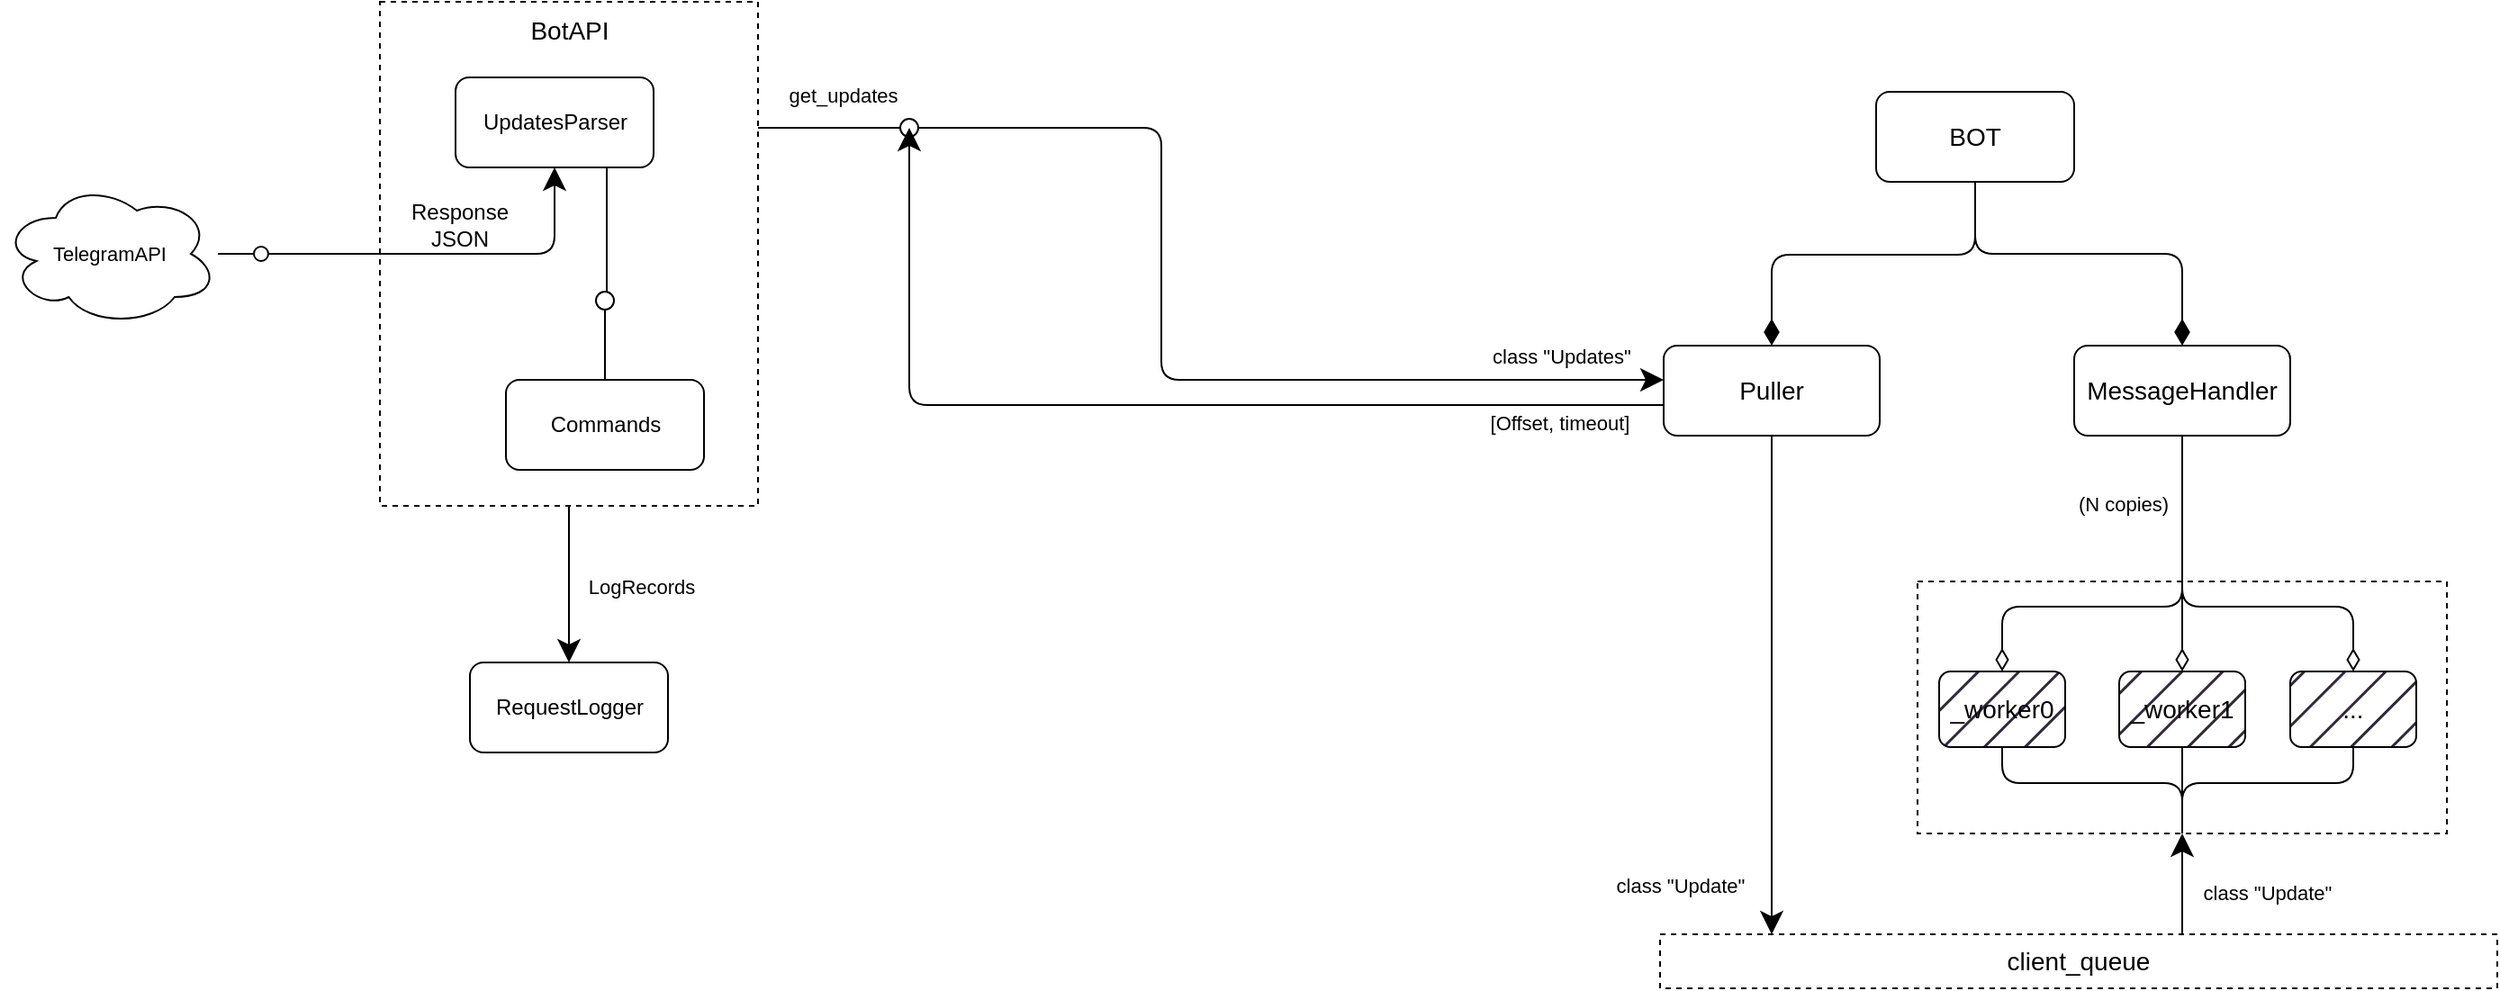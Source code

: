 <mxfile version="21.1.2" type="device">
  <diagram name="Page-1" id="KMIJu9SUoFddjLStjRd3">
    <mxGraphModel dx="1313" dy="836" grid="1" gridSize="14" guides="1" tooltips="1" connect="1" arrows="1" fold="1" page="1" pageScale="1" pageWidth="2000" pageHeight="2000" math="0" shadow="0">
      <root>
        <mxCell id="0" />
        <mxCell id="1" parent="0" />
        <mxCell id="okHqlmrkO_ewKU-8Wxpq-12" style="edgeStyle=orthogonalEdgeStyle;shape=connector;rounded=1;orthogonalLoop=1;jettySize=auto;html=1;labelBackgroundColor=default;strokeColor=default;fontFamily=Helvetica;fontSize=11;fontColor=default;endArrow=diamondThin;endFill=1;endSize=12;" edge="1" parent="1" source="hPBPj24CmlkM587IV644-1" target="hPBPj24CmlkM587IV644-8">
          <mxGeometry relative="1" as="geometry" />
        </mxCell>
        <mxCell id="hPBPj24CmlkM587IV644-1" value="&lt;font style=&quot;font-size: 14px;&quot;&gt;BOT&lt;/font&gt;" style="rounded=1;whiteSpace=wrap;html=1;" parent="1" vertex="1">
          <mxGeometry x="1055" y="176" width="110" height="50" as="geometry" />
        </mxCell>
        <mxCell id="hPBPj24CmlkM587IV644-4" value="" style="endArrow=none;html=1;rounded=0;align=center;verticalAlign=top;endFill=0;labelBackgroundColor=none;endSize=2;" parent="1" source="hPBPj24CmlkM587IV644-12" target="hPBPj24CmlkM587IV644-5" edge="1">
          <mxGeometry relative="1" as="geometry">
            <mxPoint x="140" y="266" as="sourcePoint" />
          </mxGeometry>
        </mxCell>
        <mxCell id="hPBPj24CmlkM587IV644-5" value="" style="ellipse;html=1;fontSize=11;align=center;fillColor=none;points=[];aspect=fixed;resizable=0;verticalAlign=bottom;labelPosition=center;verticalLabelPosition=top;flipH=1;" parent="1" vertex="1">
          <mxGeometry x="154" y="262" width="8" height="8" as="geometry" />
        </mxCell>
        <mxCell id="okHqlmrkO_ewKU-8Wxpq-5" style="edgeStyle=orthogonalEdgeStyle;rounded=1;orthogonalLoop=1;jettySize=auto;html=1;endSize=10;" edge="1" parent="1" source="hPBPj24CmlkM587IV644-5" target="okHqlmrkO_ewKU-8Wxpq-7">
          <mxGeometry relative="1" as="geometry" />
        </mxCell>
        <mxCell id="hPBPj24CmlkM587IV644-7" value="&lt;font style=&quot;font-size: 14px;&quot;&gt;MessageHandler&lt;/font&gt;" style="rounded=1;whiteSpace=wrap;html=1;" parent="1" vertex="1">
          <mxGeometry x="1165" y="317" width="120" height="50" as="geometry" />
        </mxCell>
        <mxCell id="okHqlmrkO_ewKU-8Wxpq-19" style="edgeStyle=orthogonalEdgeStyle;shape=connector;rounded=1;orthogonalLoop=1;jettySize=auto;html=1;labelBackgroundColor=default;strokeColor=default;fontFamily=Helvetica;fontSize=11;fontColor=default;endArrow=classic;endSize=10;fontStyle=2" edge="1" parent="1" source="hPBPj24CmlkM587IV644-8">
          <mxGeometry relative="1" as="geometry">
            <mxPoint x="518" y="196" as="targetPoint" />
            <Array as="points">
              <mxPoint x="518" y="350" />
            </Array>
          </mxGeometry>
        </mxCell>
        <mxCell id="okHqlmrkO_ewKU-8Wxpq-22" style="edgeStyle=orthogonalEdgeStyle;shape=connector;rounded=1;orthogonalLoop=1;jettySize=auto;html=1;labelBackgroundColor=default;strokeColor=default;fontFamily=Helvetica;fontSize=11;fontColor=default;endArrow=classic;endSize=10;" edge="1" parent="1" source="hPBPj24CmlkM587IV644-8" target="hPBPj24CmlkM587IV644-9">
          <mxGeometry relative="1" as="geometry">
            <Array as="points">
              <mxPoint x="997" y="518" />
              <mxPoint x="997" y="518" />
            </Array>
          </mxGeometry>
        </mxCell>
        <mxCell id="hPBPj24CmlkM587IV644-8" value="&lt;font style=&quot;font-size: 14px;&quot;&gt;Puller&lt;/font&gt;" style="rounded=1;whiteSpace=wrap;html=1;" parent="1" vertex="1">
          <mxGeometry x="937" y="317" width="120" height="50" as="geometry" />
        </mxCell>
        <mxCell id="hPBPj24CmlkM587IV644-10" value="" style="rounded=0;whiteSpace=wrap;html=1;fontFamily=Helvetica;fontSize=11;fontColor=default;dashed=1;fillColor=none;" parent="1" vertex="1">
          <mxGeometry x="224" y="126" width="210" height="280" as="geometry" />
        </mxCell>
        <mxCell id="hPBPj24CmlkM587IV644-9" value="&lt;font style=&quot;font-size: 14px;&quot;&gt;client_queue&lt;/font&gt;" style="rounded=0;whiteSpace=wrap;html=1;fontFamily=Helvetica;fontSize=11;fontColor=default;dashed=1;fillColor=default;fillStyle=auto;" parent="1" vertex="1">
          <mxGeometry x="935" y="644" width="465" height="30" as="geometry" />
        </mxCell>
        <mxCell id="hPBPj24CmlkM587IV644-12" value="TelegramAPI" style="ellipse;shape=cloud;whiteSpace=wrap;html=1;fontFamily=Helvetica;fontSize=11;fontColor=default;" parent="1" vertex="1">
          <mxGeometry x="14" y="226" width="120" height="80" as="geometry" />
        </mxCell>
        <mxCell id="okHqlmrkO_ewKU-8Wxpq-2" style="edgeStyle=orthogonalEdgeStyle;rounded=0;orthogonalLoop=1;jettySize=auto;html=1;endArrow=oval;endFill=0;endSize=10;" edge="1" parent="1" source="hPBPj24CmlkM587IV644-13">
          <mxGeometry relative="1" as="geometry">
            <mxPoint x="349" y="292" as="targetPoint" />
          </mxGeometry>
        </mxCell>
        <mxCell id="okHqlmrkO_ewKU-8Wxpq-6" value="Response&lt;br&gt;JSON" style="text;html=1;align=center;verticalAlign=middle;resizable=0;points=[];autosize=1;strokeColor=none;fillColor=none;" vertex="1" parent="1">
          <mxGeometry x="226" y="229" width="84" height="42" as="geometry" />
        </mxCell>
        <mxCell id="hPBPj24CmlkM587IV644-13" value="Commands" style="html=1;rounded=1;" parent="1" vertex="1">
          <mxGeometry x="294" y="336" width="110" height="50" as="geometry" />
        </mxCell>
        <mxCell id="okHqlmrkO_ewKU-8Wxpq-8" style="edgeStyle=orthogonalEdgeStyle;shape=connector;rounded=1;orthogonalLoop=1;jettySize=auto;html=1;labelBackgroundColor=default;strokeColor=default;fontFamily=Helvetica;fontSize=11;fontColor=default;endArrow=none;endFill=0;" edge="1" parent="1" source="okHqlmrkO_ewKU-8Wxpq-7">
          <mxGeometry relative="1" as="geometry">
            <mxPoint x="350" y="287" as="targetPoint" />
            <Array as="points">
              <mxPoint x="350" y="238" />
              <mxPoint x="350" y="238" />
            </Array>
          </mxGeometry>
        </mxCell>
        <mxCell id="okHqlmrkO_ewKU-8Wxpq-7" value="UpdatesParser" style="html=1;rounded=1;" vertex="1" parent="1">
          <mxGeometry x="266" y="168" width="110" height="50" as="geometry" />
        </mxCell>
        <mxCell id="okHqlmrkO_ewKU-8Wxpq-10" value="class &quot;Updates&quot;" style="text;html=1;align=center;verticalAlign=middle;resizable=0;points=[];autosize=1;strokeColor=none;fillColor=none;fontSize=11;fontFamily=Helvetica;fontColor=default;" vertex="1" parent="1">
          <mxGeometry x="824" y="309" width="112" height="28" as="geometry" />
        </mxCell>
        <mxCell id="okHqlmrkO_ewKU-8Wxpq-11" value="BotAPI" style="text;html=1;align=center;verticalAlign=middle;resizable=1;points=[];autosize=1;strokeColor=none;fillColor=default;fontSize=14;fontFamily=Helvetica;fontColor=default;" vertex="1" parent="1">
          <mxGeometry x="225" y="128" width="208" height="28" as="geometry" />
        </mxCell>
        <mxCell id="okHqlmrkO_ewKU-8Wxpq-15" style="edgeStyle=orthogonalEdgeStyle;shape=connector;rounded=1;orthogonalLoop=1;jettySize=auto;html=1;labelBackgroundColor=default;strokeColor=default;fontFamily=Helvetica;fontSize=11;fontColor=default;endArrow=diamondThin;endFill=1;endSize=12;" edge="1" parent="1" source="hPBPj24CmlkM587IV644-1" target="hPBPj24CmlkM587IV644-7">
          <mxGeometry relative="1" as="geometry">
            <mxPoint x="1091" y="240" as="sourcePoint" />
            <mxPoint x="1022" y="331" as="targetPoint" />
            <Array as="points">
              <mxPoint x="1110" y="266" />
              <mxPoint x="1225" y="266" />
            </Array>
          </mxGeometry>
        </mxCell>
        <mxCell id="okHqlmrkO_ewKU-8Wxpq-17" style="edgeStyle=orthogonalEdgeStyle;rounded=0;orthogonalLoop=1;jettySize=auto;html=1;endArrow=oval;endFill=0;endSize=10;" edge="1" parent="1" source="hPBPj24CmlkM587IV644-10">
          <mxGeometry relative="1" as="geometry">
            <mxPoint x="518" y="196" as="targetPoint" />
            <mxPoint x="504" y="262" as="sourcePoint" />
            <Array as="points">
              <mxPoint x="518" y="196" />
            </Array>
          </mxGeometry>
        </mxCell>
        <mxCell id="okHqlmrkO_ewKU-8Wxpq-18" value="get_updates" style="text;html=1;align=center;verticalAlign=middle;resizable=0;points=[];autosize=1;strokeColor=none;fillColor=none;fontSize=11;fontFamily=Helvetica;fontColor=default;" vertex="1" parent="1">
          <mxGeometry x="439" y="164" width="84" height="28" as="geometry" />
        </mxCell>
        <mxCell id="okHqlmrkO_ewKU-8Wxpq-20" value="[Offset, timeout]" style="text;html=1;align=center;verticalAlign=middle;resizable=0;points=[];autosize=1;strokeColor=none;fillColor=none;fontSize=11;fontFamily=Helvetica;fontColor=default;" vertex="1" parent="1">
          <mxGeometry x="823" y="346" width="112" height="28" as="geometry" />
        </mxCell>
        <mxCell id="okHqlmrkO_ewKU-8Wxpq-21" style="edgeStyle=orthogonalEdgeStyle;shape=connector;rounded=1;orthogonalLoop=1;jettySize=auto;html=1;labelBackgroundColor=default;strokeColor=default;fontFamily=Helvetica;fontSize=11;fontColor=default;endArrow=classic;endSize=10;fontStyle=2" edge="1" parent="1" target="hPBPj24CmlkM587IV644-8">
          <mxGeometry relative="1" as="geometry">
            <mxPoint x="532" y="210" as="targetPoint" />
            <mxPoint x="523" y="196" as="sourcePoint" />
            <Array as="points">
              <mxPoint x="658" y="196" />
              <mxPoint x="658" y="336" />
            </Array>
          </mxGeometry>
        </mxCell>
        <mxCell id="okHqlmrkO_ewKU-8Wxpq-23" value="class &quot;Update&quot;" style="text;html=1;align=center;verticalAlign=middle;resizable=0;points=[];autosize=1;strokeColor=none;fillColor=none;fontSize=11;fontFamily=Helvetica;fontColor=default;" vertex="1" parent="1">
          <mxGeometry x="897" y="603" width="98" height="28" as="geometry" />
        </mxCell>
        <mxCell id="okHqlmrkO_ewKU-8Wxpq-31" value="(N copies)" style="text;html=1;align=center;verticalAlign=middle;resizable=0;points=[];autosize=1;strokeColor=none;fillColor=none;fontSize=11;fontFamily=Helvetica;fontColor=default;" vertex="1" parent="1">
          <mxGeometry x="1150" y="391" width="84" height="28" as="geometry" />
        </mxCell>
        <mxCell id="okHqlmrkO_ewKU-8Wxpq-27" style="edgeStyle=orthogonalEdgeStyle;shape=connector;rounded=1;orthogonalLoop=1;jettySize=auto;html=1;labelBackgroundColor=default;strokeColor=default;fontFamily=Helvetica;fontSize=11;fontColor=default;endArrow=diamondThin;endSize=10;endFill=0;" edge="1" parent="1" source="hPBPj24CmlkM587IV644-7" target="okHqlmrkO_ewKU-8Wxpq-30">
          <mxGeometry relative="1" as="geometry">
            <mxPoint x="1061.524" y="462" as="targetPoint" />
            <Array as="points">
              <mxPoint x="1157" y="462" />
              <mxPoint x="1057" y="462" />
            </Array>
          </mxGeometry>
        </mxCell>
        <mxCell id="okHqlmrkO_ewKU-8Wxpq-28" style="edgeStyle=orthogonalEdgeStyle;shape=connector;rounded=1;orthogonalLoop=1;jettySize=auto;html=1;labelBackgroundColor=default;strokeColor=default;fontFamily=Helvetica;fontSize=11;fontColor=default;endArrow=diamondThin;endSize=10;endFill=0;" edge="1" parent="1" source="hPBPj24CmlkM587IV644-7" target="okHqlmrkO_ewKU-8Wxpq-25">
          <mxGeometry relative="1" as="geometry" />
        </mxCell>
        <mxCell id="okHqlmrkO_ewKU-8Wxpq-29" style="edgeStyle=orthogonalEdgeStyle;shape=connector;rounded=1;orthogonalLoop=1;jettySize=auto;html=1;labelBackgroundColor=default;strokeColor=default;fontFamily=Helvetica;fontSize=11;fontColor=default;endArrow=diamondThin;endSize=10;endFill=0;" edge="1" parent="1" source="hPBPj24CmlkM587IV644-7" target="okHqlmrkO_ewKU-8Wxpq-33">
          <mxGeometry relative="1" as="geometry">
            <mxPoint x="1253.029" y="498" as="targetPoint" />
            <Array as="points">
              <mxPoint x="1225" y="462" />
              <mxPoint x="1320" y="462" />
            </Array>
          </mxGeometry>
        </mxCell>
        <mxCell id="okHqlmrkO_ewKU-8Wxpq-34" value="" style="group;recursiveResize=1;" vertex="1" connectable="0" parent="1">
          <mxGeometry x="1078" y="448" width="294" height="140" as="geometry" />
        </mxCell>
        <mxCell id="okHqlmrkO_ewKU-8Wxpq-32" value="" style="rounded=0;whiteSpace=wrap;html=1;fontFamily=Helvetica;fontSize=11;fontColor=default;dashed=1;fillColor=none;" vertex="1" parent="okHqlmrkO_ewKU-8Wxpq-34">
          <mxGeometry width="294" height="140" as="geometry" />
        </mxCell>
        <mxCell id="okHqlmrkO_ewKU-8Wxpq-25" value="&lt;font style=&quot;font-size: 14px;&quot;&gt;_worker1&lt;/font&gt;" style="rounded=1;whiteSpace=wrap;html=1;fillStyle=hatch;fillColor=#31283B;glass=0;shadow=0;" vertex="1" parent="okHqlmrkO_ewKU-8Wxpq-34">
          <mxGeometry x="112" y="50" width="70" height="42" as="geometry" />
        </mxCell>
        <mxCell id="okHqlmrkO_ewKU-8Wxpq-30" value="&lt;font style=&quot;font-size: 14px;&quot;&gt;_worker0&lt;/font&gt;" style="rounded=1;whiteSpace=wrap;html=1;fillStyle=hatch;fillColor=#31283B;glass=0;shadow=0;" vertex="1" parent="okHqlmrkO_ewKU-8Wxpq-34">
          <mxGeometry x="12" y="50" width="70" height="42" as="geometry" />
        </mxCell>
        <mxCell id="okHqlmrkO_ewKU-8Wxpq-33" value="&lt;span style=&quot;font-size: 14px;&quot;&gt;...&lt;/span&gt;" style="rounded=1;whiteSpace=wrap;html=1;fillStyle=hatch;fillColor=#31283B;glass=0;shadow=0;" vertex="1" parent="okHqlmrkO_ewKU-8Wxpq-34">
          <mxGeometry x="207" y="50" width="70" height="42" as="geometry" />
        </mxCell>
        <mxCell id="okHqlmrkO_ewKU-8Wxpq-39" style="edgeStyle=orthogonalEdgeStyle;shape=connector;rounded=1;orthogonalLoop=1;jettySize=auto;html=1;labelBackgroundColor=default;strokeColor=default;fontFamily=Helvetica;fontSize=11;fontColor=default;endArrow=none;endSize=10;endFill=0;exitX=0.5;exitY=1;exitDx=0;exitDy=0;" edge="1" parent="okHqlmrkO_ewKU-8Wxpq-34" source="okHqlmrkO_ewKU-8Wxpq-32" target="okHqlmrkO_ewKU-8Wxpq-33">
          <mxGeometry relative="1" as="geometry">
            <mxPoint x="161" y="135" as="sourcePoint" />
            <mxPoint x="161" y="106" as="targetPoint" />
            <Array as="points">
              <mxPoint x="147" y="112" />
              <mxPoint x="242" y="112" />
            </Array>
          </mxGeometry>
        </mxCell>
        <mxCell id="okHqlmrkO_ewKU-8Wxpq-38" style="edgeStyle=orthogonalEdgeStyle;shape=connector;rounded=1;orthogonalLoop=1;jettySize=auto;html=1;labelBackgroundColor=default;strokeColor=default;fontFamily=Helvetica;fontSize=11;fontColor=default;endArrow=none;endSize=10;endFill=0;exitX=0.5;exitY=1;exitDx=0;exitDy=0;" edge="1" parent="okHqlmrkO_ewKU-8Wxpq-34" source="okHqlmrkO_ewKU-8Wxpq-32" target="okHqlmrkO_ewKU-8Wxpq-25">
          <mxGeometry relative="1" as="geometry">
            <mxPoint x="210" y="140" as="sourcePoint" />
            <mxPoint x="126" y="140" as="targetPoint" />
            <Array as="points">
              <mxPoint x="147" y="112" />
              <mxPoint x="147" y="112" />
            </Array>
          </mxGeometry>
        </mxCell>
        <mxCell id="okHqlmrkO_ewKU-8Wxpq-37" style="edgeStyle=orthogonalEdgeStyle;shape=connector;rounded=1;orthogonalLoop=1;jettySize=auto;html=1;labelBackgroundColor=default;strokeColor=default;fontFamily=Helvetica;fontSize=11;fontColor=default;endArrow=none;endSize=10;endFill=0;exitX=0.5;exitY=1;exitDx=0;exitDy=0;" edge="1" parent="okHqlmrkO_ewKU-8Wxpq-34" source="okHqlmrkO_ewKU-8Wxpq-32" target="okHqlmrkO_ewKU-8Wxpq-30">
          <mxGeometry relative="1" as="geometry">
            <mxPoint x="147" y="123" as="sourcePoint" />
            <mxPoint x="161" y="134" as="targetPoint" />
            <Array as="points">
              <mxPoint x="147" y="112" />
              <mxPoint x="47" y="112" />
            </Array>
          </mxGeometry>
        </mxCell>
        <mxCell id="okHqlmrkO_ewKU-8Wxpq-35" style="edgeStyle=orthogonalEdgeStyle;shape=connector;rounded=1;orthogonalLoop=1;jettySize=auto;html=1;labelBackgroundColor=default;strokeColor=default;fontFamily=Helvetica;fontSize=11;fontColor=default;endArrow=classic;endSize=10;" edge="1" parent="1" source="hPBPj24CmlkM587IV644-9" target="okHqlmrkO_ewKU-8Wxpq-32">
          <mxGeometry relative="1" as="geometry">
            <mxPoint x="1288" y="686" as="sourcePoint" />
            <mxPoint x="1288" y="963" as="targetPoint" />
            <Array as="points">
              <mxPoint x="1225" y="630" />
              <mxPoint x="1225" y="630" />
            </Array>
          </mxGeometry>
        </mxCell>
        <mxCell id="okHqlmrkO_ewKU-8Wxpq-36" value="class &quot;Update&quot;" style="text;html=1;align=center;verticalAlign=middle;resizable=0;points=[];autosize=1;strokeColor=none;fillColor=none;fontSize=11;fontFamily=Helvetica;fontColor=default;" vertex="1" parent="1">
          <mxGeometry x="1223" y="607" width="98" height="28" as="geometry" />
        </mxCell>
        <mxCell id="okHqlmrkO_ewKU-8Wxpq-41" style="edgeStyle=orthogonalEdgeStyle;shape=connector;rounded=1;orthogonalLoop=1;jettySize=auto;html=1;labelBackgroundColor=default;strokeColor=default;fontFamily=Helvetica;fontSize=11;fontColor=default;endArrow=classic;endSize=10;" edge="1" parent="1" source="hPBPj24CmlkM587IV644-10" target="okHqlmrkO_ewKU-8Wxpq-40">
          <mxGeometry relative="1" as="geometry" />
        </mxCell>
        <mxCell id="okHqlmrkO_ewKU-8Wxpq-40" value="RequestLogger" style="html=1;rounded=1;" vertex="1" parent="1">
          <mxGeometry x="274" y="493" width="110" height="50" as="geometry" />
        </mxCell>
        <mxCell id="okHqlmrkO_ewKU-8Wxpq-42" value="LogRecords" style="text;html=1;align=center;verticalAlign=middle;resizable=0;points=[];autosize=1;strokeColor=none;fillColor=none;fontSize=11;fontFamily=Helvetica;fontColor=default;" vertex="1" parent="1">
          <mxGeometry x="327" y="437" width="84" height="28" as="geometry" />
        </mxCell>
      </root>
    </mxGraphModel>
  </diagram>
</mxfile>
